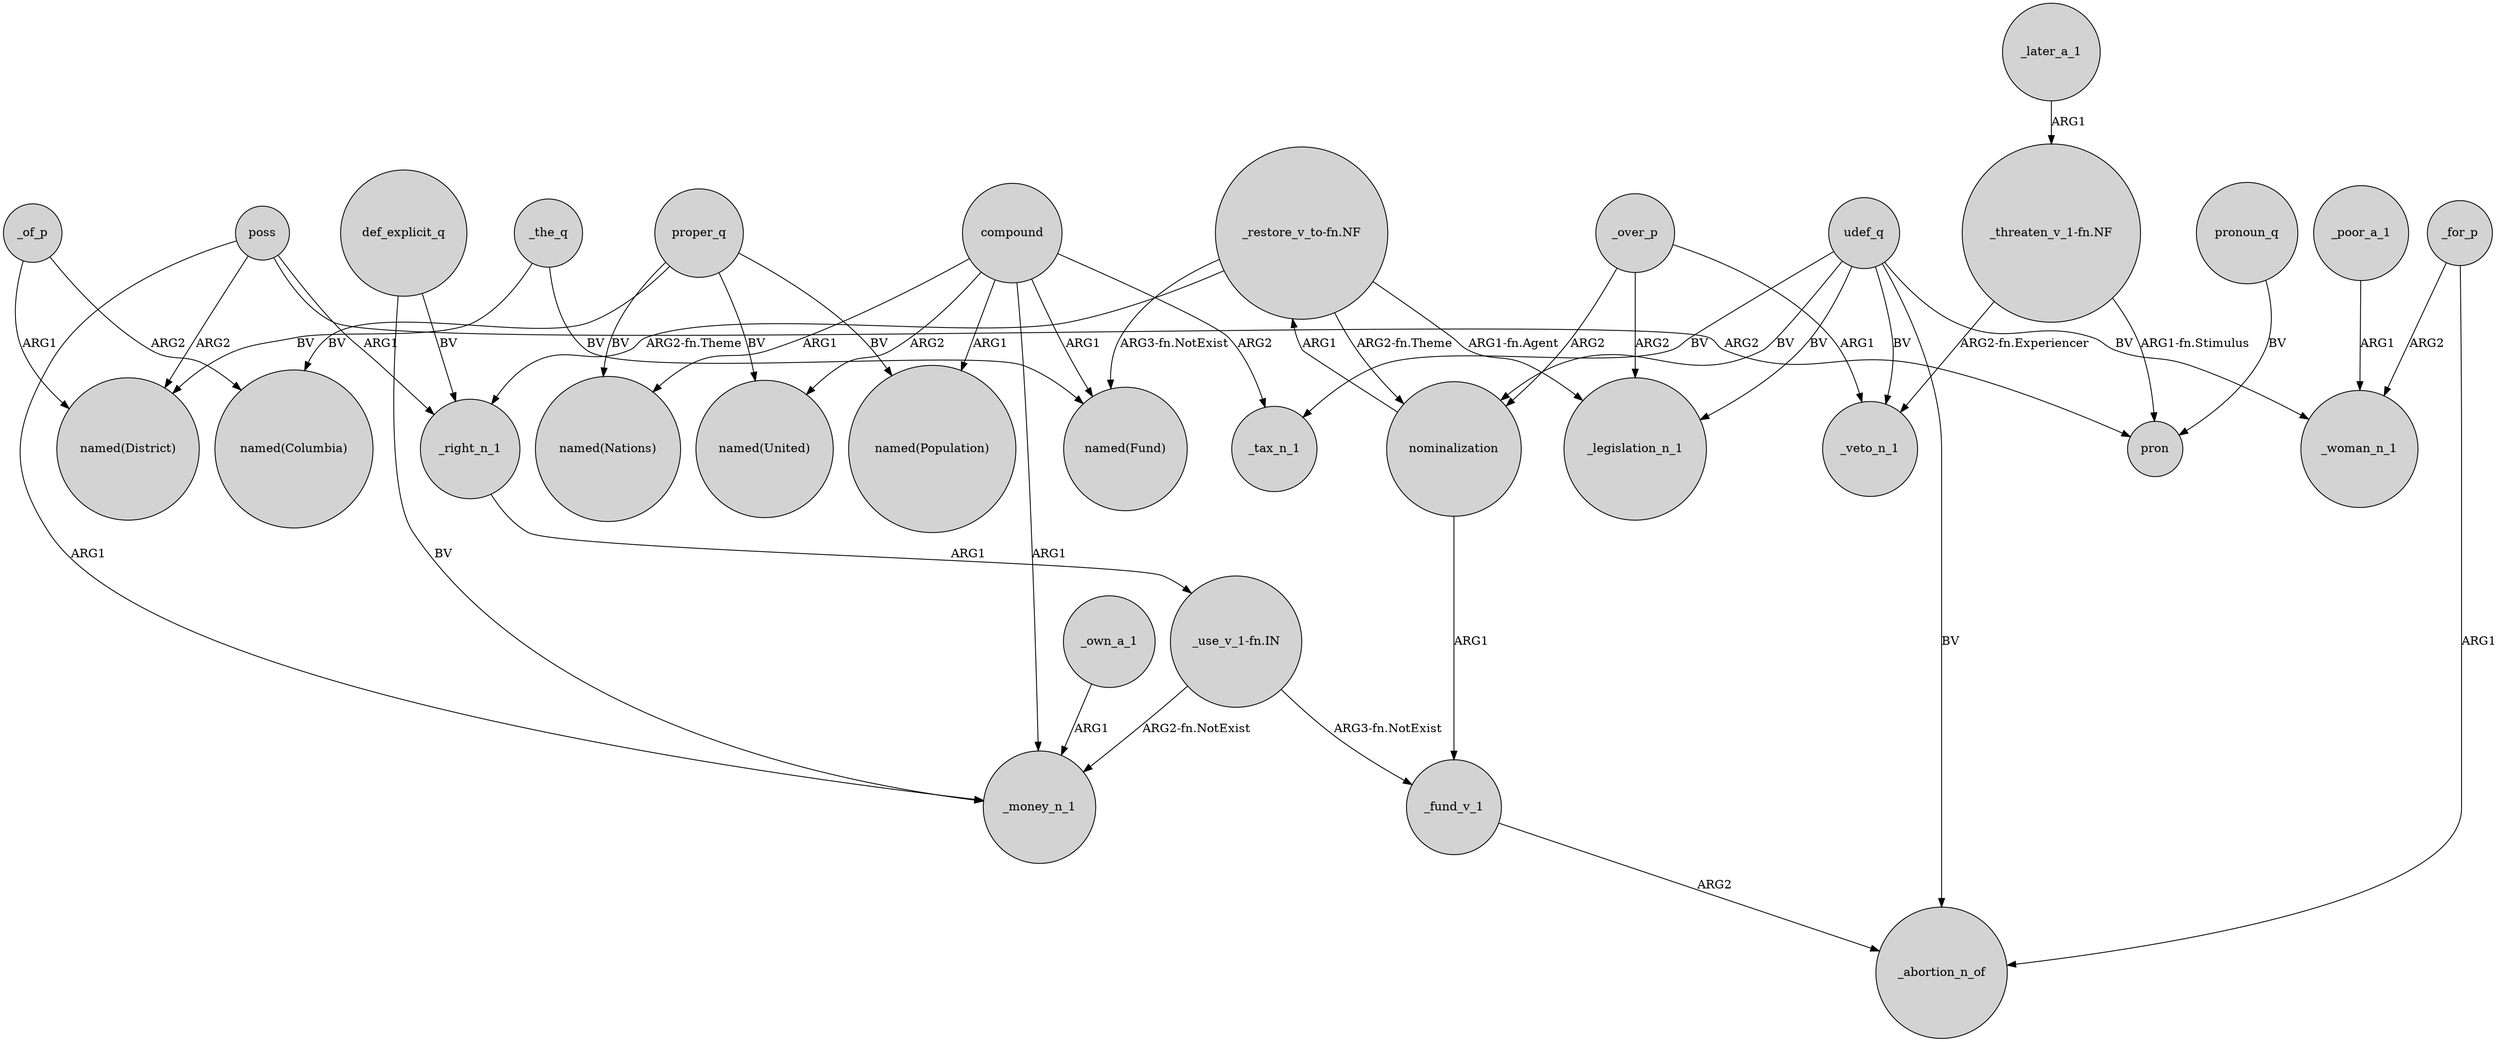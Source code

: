 digraph {
	node [shape=circle style=filled]
	_the_q -> "named(District)" [label=BV]
	_own_a_1 -> _money_n_1 [label=ARG1]
	_fund_v_1 -> _abortion_n_of [label=ARG2]
	nominalization -> "_restore_v_to-fn.NF" [label=ARG1]
	poss -> pron [label=ARG2]
	udef_q -> _woman_n_1 [label=BV]
	poss -> "named(District)" [label=ARG2]
	_over_p -> _legislation_n_1 [label=ARG2]
	"_restore_v_to-fn.NF" -> _right_n_1 [label="ARG2-fn.Theme"]
	nominalization -> _fund_v_1 [label=ARG1]
	compound -> "named(Fund)" [label=ARG1]
	compound -> "named(Population)" [label=ARG1]
	_for_p -> _woman_n_1 [label=ARG2]
	proper_q -> "named(Nations)" [label=BV]
	compound -> "named(Nations)" [label=ARG1]
	_the_q -> "named(Fund)" [label=BV]
	_later_a_1 -> "_threaten_v_1-fn.NF" [label=ARG1]
	_of_p -> "named(Columbia)" [label=ARG2]
	"_use_v_1-fn.IN" -> _money_n_1 [label="ARG2-fn.NotExist"]
	compound -> _money_n_1 [label=ARG1]
	proper_q -> "named(Columbia)" [label=BV]
	pronoun_q -> pron [label=BV]
	udef_q -> _tax_n_1 [label=BV]
	proper_q -> "named(Population)" [label=BV]
	udef_q -> _veto_n_1 [label=BV]
	"_threaten_v_1-fn.NF" -> pron [label="ARG1-fn.Stimulus"]
	_poor_a_1 -> _woman_n_1 [label=ARG1]
	_of_p -> "named(District)" [label=ARG1]
	poss -> _money_n_1 [label=ARG1]
	"_restore_v_to-fn.NF" -> _legislation_n_1 [label="ARG1-fn.Agent"]
	_for_p -> _abortion_n_of [label=ARG1]
	"_restore_v_to-fn.NF" -> "named(Fund)" [label="ARG3-fn.NotExist"]
	_over_p -> nominalization [label=ARG2]
	proper_q -> "named(United)" [label=BV]
	_over_p -> _veto_n_1 [label=ARG1]
	udef_q -> nominalization [label=BV]
	"_threaten_v_1-fn.NF" -> _veto_n_1 [label="ARG2-fn.Experiencer"]
	udef_q -> _abortion_n_of [label=BV]
	udef_q -> _legislation_n_1 [label=BV]
	def_explicit_q -> _right_n_1 [label=BV]
	poss -> _right_n_1 [label=ARG1]
	"_use_v_1-fn.IN" -> _fund_v_1 [label="ARG3-fn.NotExist"]
	_right_n_1 -> "_use_v_1-fn.IN" [label=ARG1]
	compound -> _tax_n_1 [label=ARG2]
	compound -> "named(United)" [label=ARG2]
	def_explicit_q -> _money_n_1 [label=BV]
	"_restore_v_to-fn.NF" -> nominalization [label="ARG2-fn.Theme"]
}
